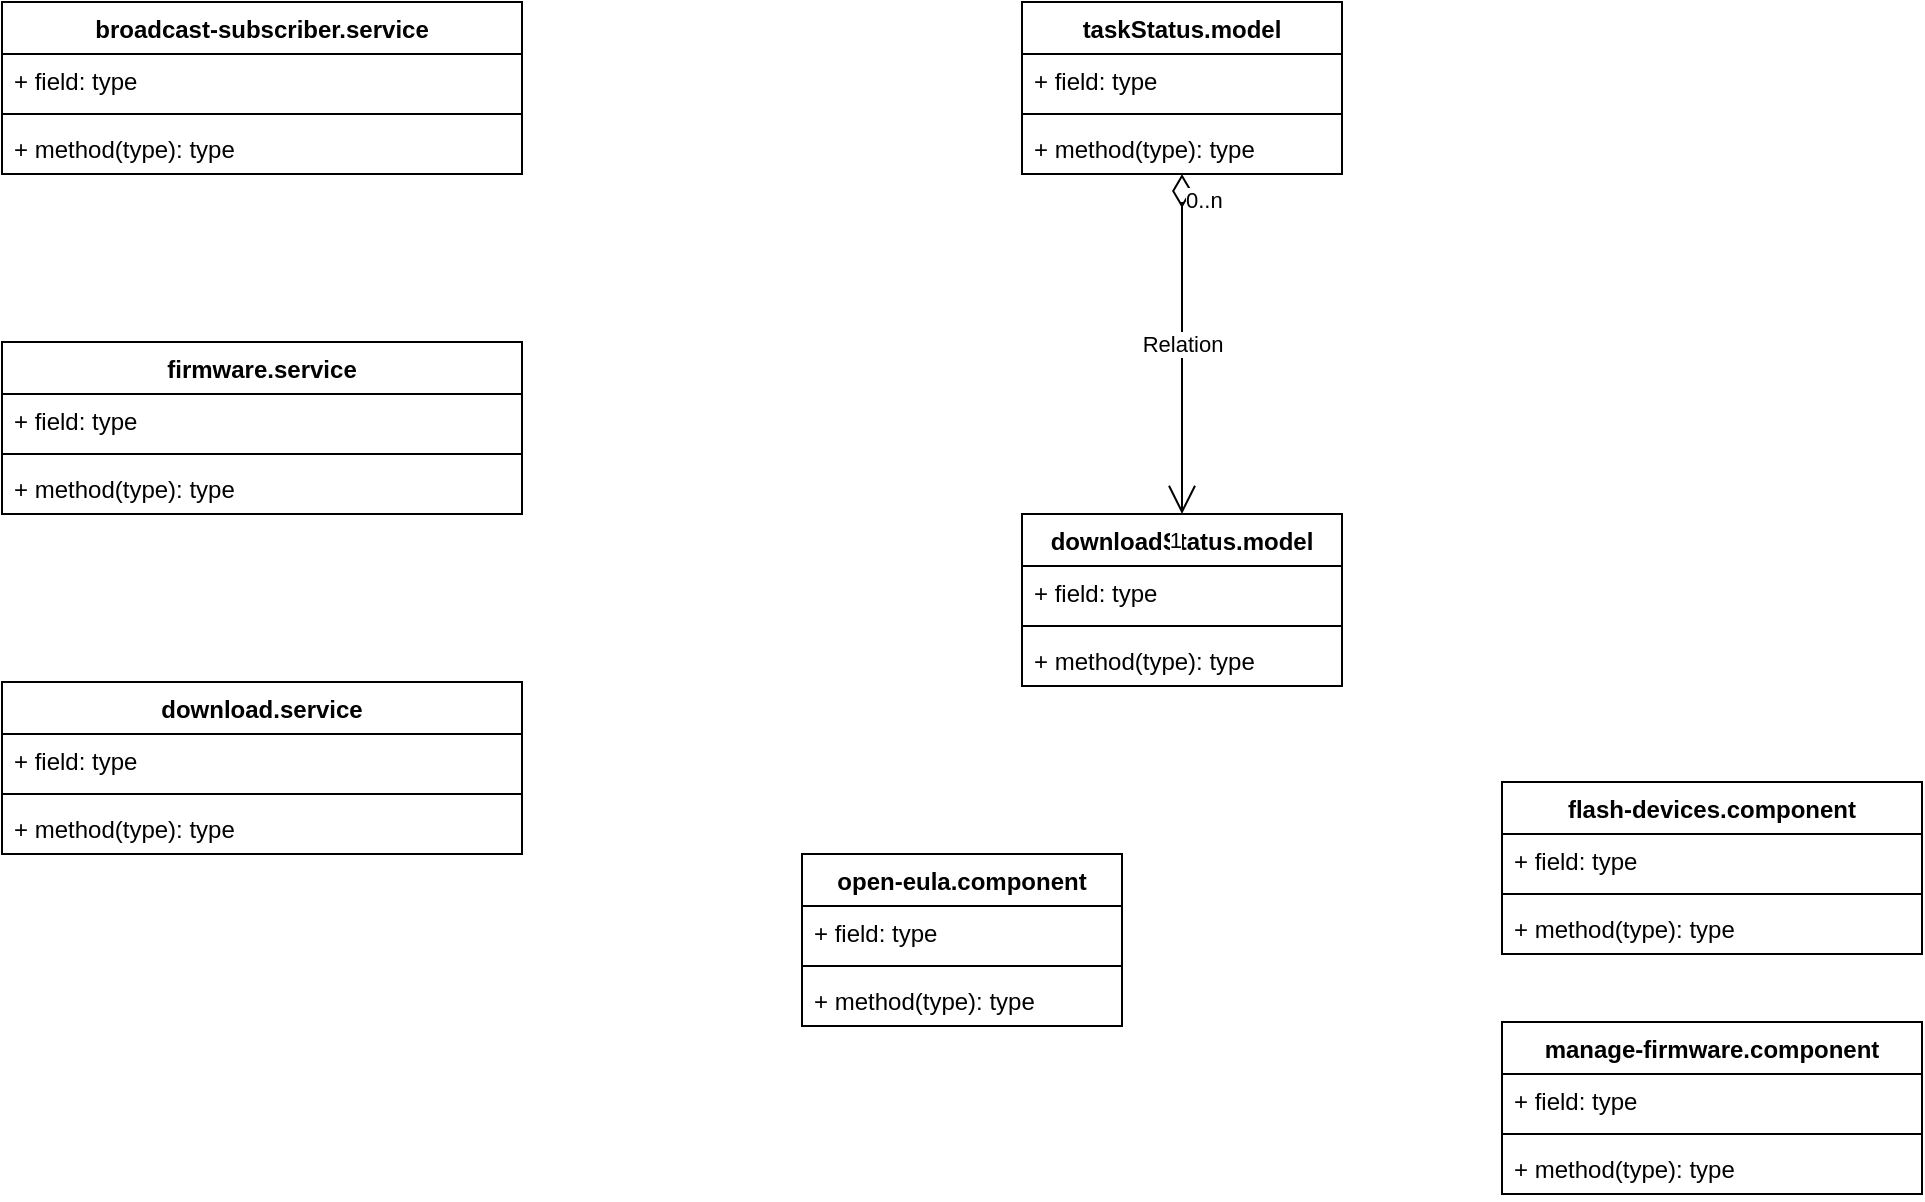 <mxfile version="16.6.4" type="github">
  <diagram id="-cyDRBwP1vhpDihsnvPP" name="Page-1">
    <mxGraphModel dx="946" dy="646" grid="1" gridSize="10" guides="1" tooltips="1" connect="1" arrows="1" fold="1" page="0" pageScale="1" pageWidth="827" pageHeight="1169" math="0" shadow="0">
      <root>
        <mxCell id="0" />
        <mxCell id="1" parent="0" />
        <mxCell id="HHEBz9SGS_DQccH___nx-1" value="broadcast-subscriber.service" style="swimlane;fontStyle=1;align=center;verticalAlign=top;childLayout=stackLayout;horizontal=1;startSize=26;horizontalStack=0;resizeParent=1;resizeParentMax=0;resizeLast=0;collapsible=1;marginBottom=0;" vertex="1" parent="1">
          <mxGeometry x="120" y="150" width="260" height="86" as="geometry" />
        </mxCell>
        <mxCell id="HHEBz9SGS_DQccH___nx-2" value="+ field: type" style="text;strokeColor=none;fillColor=none;align=left;verticalAlign=top;spacingLeft=4;spacingRight=4;overflow=hidden;rotatable=0;points=[[0,0.5],[1,0.5]];portConstraint=eastwest;" vertex="1" parent="HHEBz9SGS_DQccH___nx-1">
          <mxGeometry y="26" width="260" height="26" as="geometry" />
        </mxCell>
        <mxCell id="HHEBz9SGS_DQccH___nx-3" value="" style="line;strokeWidth=1;fillColor=none;align=left;verticalAlign=middle;spacingTop=-1;spacingLeft=3;spacingRight=3;rotatable=0;labelPosition=right;points=[];portConstraint=eastwest;" vertex="1" parent="HHEBz9SGS_DQccH___nx-1">
          <mxGeometry y="52" width="260" height="8" as="geometry" />
        </mxCell>
        <mxCell id="HHEBz9SGS_DQccH___nx-4" value="+ method(type): type" style="text;strokeColor=none;fillColor=none;align=left;verticalAlign=top;spacingLeft=4;spacingRight=4;overflow=hidden;rotatable=0;points=[[0,0.5],[1,0.5]];portConstraint=eastwest;" vertex="1" parent="HHEBz9SGS_DQccH___nx-1">
          <mxGeometry y="60" width="260" height="26" as="geometry" />
        </mxCell>
        <mxCell id="HHEBz9SGS_DQccH___nx-5" value="download.service" style="swimlane;fontStyle=1;align=center;verticalAlign=top;childLayout=stackLayout;horizontal=1;startSize=26;horizontalStack=0;resizeParent=1;resizeParentMax=0;resizeLast=0;collapsible=1;marginBottom=0;" vertex="1" parent="1">
          <mxGeometry x="120" y="490" width="260" height="86" as="geometry" />
        </mxCell>
        <mxCell id="HHEBz9SGS_DQccH___nx-6" value="+ field: type" style="text;strokeColor=none;fillColor=none;align=left;verticalAlign=top;spacingLeft=4;spacingRight=4;overflow=hidden;rotatable=0;points=[[0,0.5],[1,0.5]];portConstraint=eastwest;" vertex="1" parent="HHEBz9SGS_DQccH___nx-5">
          <mxGeometry y="26" width="260" height="26" as="geometry" />
        </mxCell>
        <mxCell id="HHEBz9SGS_DQccH___nx-7" value="" style="line;strokeWidth=1;fillColor=none;align=left;verticalAlign=middle;spacingTop=-1;spacingLeft=3;spacingRight=3;rotatable=0;labelPosition=right;points=[];portConstraint=eastwest;" vertex="1" parent="HHEBz9SGS_DQccH___nx-5">
          <mxGeometry y="52" width="260" height="8" as="geometry" />
        </mxCell>
        <mxCell id="HHEBz9SGS_DQccH___nx-8" value="+ method(type): type" style="text;strokeColor=none;fillColor=none;align=left;verticalAlign=top;spacingLeft=4;spacingRight=4;overflow=hidden;rotatable=0;points=[[0,0.5],[1,0.5]];portConstraint=eastwest;" vertex="1" parent="HHEBz9SGS_DQccH___nx-5">
          <mxGeometry y="60" width="260" height="26" as="geometry" />
        </mxCell>
        <mxCell id="HHEBz9SGS_DQccH___nx-9" value="firmware.service" style="swimlane;fontStyle=1;align=center;verticalAlign=top;childLayout=stackLayout;horizontal=1;startSize=26;horizontalStack=0;resizeParent=1;resizeParentMax=0;resizeLast=0;collapsible=1;marginBottom=0;" vertex="1" parent="1">
          <mxGeometry x="120" y="320" width="260" height="86" as="geometry" />
        </mxCell>
        <mxCell id="HHEBz9SGS_DQccH___nx-10" value="+ field: type" style="text;strokeColor=none;fillColor=none;align=left;verticalAlign=top;spacingLeft=4;spacingRight=4;overflow=hidden;rotatable=0;points=[[0,0.5],[1,0.5]];portConstraint=eastwest;" vertex="1" parent="HHEBz9SGS_DQccH___nx-9">
          <mxGeometry y="26" width="260" height="26" as="geometry" />
        </mxCell>
        <mxCell id="HHEBz9SGS_DQccH___nx-11" value="" style="line;strokeWidth=1;fillColor=none;align=left;verticalAlign=middle;spacingTop=-1;spacingLeft=3;spacingRight=3;rotatable=0;labelPosition=right;points=[];portConstraint=eastwest;" vertex="1" parent="HHEBz9SGS_DQccH___nx-9">
          <mxGeometry y="52" width="260" height="8" as="geometry" />
        </mxCell>
        <mxCell id="HHEBz9SGS_DQccH___nx-12" value="+ method(type): type" style="text;strokeColor=none;fillColor=none;align=left;verticalAlign=top;spacingLeft=4;spacingRight=4;overflow=hidden;rotatable=0;points=[[0,0.5],[1,0.5]];portConstraint=eastwest;" vertex="1" parent="HHEBz9SGS_DQccH___nx-9">
          <mxGeometry y="60" width="260" height="26" as="geometry" />
        </mxCell>
        <mxCell id="HHEBz9SGS_DQccH___nx-13" value="taskStatus.model" style="swimlane;fontStyle=1;align=center;verticalAlign=top;childLayout=stackLayout;horizontal=1;startSize=26;horizontalStack=0;resizeParent=1;resizeParentMax=0;resizeLast=0;collapsible=1;marginBottom=0;" vertex="1" parent="1">
          <mxGeometry x="630" y="150" width="160" height="86" as="geometry" />
        </mxCell>
        <mxCell id="HHEBz9SGS_DQccH___nx-14" value="+ field: type" style="text;strokeColor=none;fillColor=none;align=left;verticalAlign=top;spacingLeft=4;spacingRight=4;overflow=hidden;rotatable=0;points=[[0,0.5],[1,0.5]];portConstraint=eastwest;" vertex="1" parent="HHEBz9SGS_DQccH___nx-13">
          <mxGeometry y="26" width="160" height="26" as="geometry" />
        </mxCell>
        <mxCell id="HHEBz9SGS_DQccH___nx-15" value="" style="line;strokeWidth=1;fillColor=none;align=left;verticalAlign=middle;spacingTop=-1;spacingLeft=3;spacingRight=3;rotatable=0;labelPosition=right;points=[];portConstraint=eastwest;" vertex="1" parent="HHEBz9SGS_DQccH___nx-13">
          <mxGeometry y="52" width="160" height="8" as="geometry" />
        </mxCell>
        <mxCell id="HHEBz9SGS_DQccH___nx-16" value="+ method(type): type" style="text;strokeColor=none;fillColor=none;align=left;verticalAlign=top;spacingLeft=4;spacingRight=4;overflow=hidden;rotatable=0;points=[[0,0.5],[1,0.5]];portConstraint=eastwest;" vertex="1" parent="HHEBz9SGS_DQccH___nx-13">
          <mxGeometry y="60" width="160" height="26" as="geometry" />
        </mxCell>
        <mxCell id="HHEBz9SGS_DQccH___nx-17" value="downloadStatus.model" style="swimlane;fontStyle=1;align=center;verticalAlign=top;childLayout=stackLayout;horizontal=1;startSize=26;horizontalStack=0;resizeParent=1;resizeParentMax=0;resizeLast=0;collapsible=1;marginBottom=0;" vertex="1" parent="1">
          <mxGeometry x="630" y="406" width="160" height="86" as="geometry" />
        </mxCell>
        <mxCell id="HHEBz9SGS_DQccH___nx-18" value="+ field: type" style="text;strokeColor=none;fillColor=none;align=left;verticalAlign=top;spacingLeft=4;spacingRight=4;overflow=hidden;rotatable=0;points=[[0,0.5],[1,0.5]];portConstraint=eastwest;" vertex="1" parent="HHEBz9SGS_DQccH___nx-17">
          <mxGeometry y="26" width="160" height="26" as="geometry" />
        </mxCell>
        <mxCell id="HHEBz9SGS_DQccH___nx-19" value="" style="line;strokeWidth=1;fillColor=none;align=left;verticalAlign=middle;spacingTop=-1;spacingLeft=3;spacingRight=3;rotatable=0;labelPosition=right;points=[];portConstraint=eastwest;" vertex="1" parent="HHEBz9SGS_DQccH___nx-17">
          <mxGeometry y="52" width="160" height="8" as="geometry" />
        </mxCell>
        <mxCell id="HHEBz9SGS_DQccH___nx-20" value="+ method(type): type" style="text;strokeColor=none;fillColor=none;align=left;verticalAlign=top;spacingLeft=4;spacingRight=4;overflow=hidden;rotatable=0;points=[[0,0.5],[1,0.5]];portConstraint=eastwest;" vertex="1" parent="HHEBz9SGS_DQccH___nx-17">
          <mxGeometry y="60" width="160" height="26" as="geometry" />
        </mxCell>
        <mxCell id="HHEBz9SGS_DQccH___nx-21" value="Relation" style="endArrow=open;html=1;endSize=12;startArrow=diamondThin;startSize=14;startFill=0;edgeStyle=orthogonalEdgeStyle;rounded=0;entryX=0.5;entryY=0;entryDx=0;entryDy=0;" edge="1" parent="1" source="HHEBz9SGS_DQccH___nx-16" target="HHEBz9SGS_DQccH___nx-17">
          <mxGeometry relative="1" as="geometry">
            <mxPoint x="660" y="280" as="sourcePoint" />
            <mxPoint x="820" y="280" as="targetPoint" />
            <Array as="points">
              <mxPoint x="710" y="250" />
              <mxPoint x="710" y="250" />
            </Array>
          </mxGeometry>
        </mxCell>
        <mxCell id="HHEBz9SGS_DQccH___nx-22" value="0..n" style="edgeLabel;resizable=0;html=1;align=left;verticalAlign=top;" connectable="0" vertex="1" parent="HHEBz9SGS_DQccH___nx-21">
          <mxGeometry x="-1" relative="1" as="geometry" />
        </mxCell>
        <mxCell id="HHEBz9SGS_DQccH___nx-23" value="1" style="edgeLabel;resizable=0;html=1;align=right;verticalAlign=top;" connectable="0" vertex="1" parent="HHEBz9SGS_DQccH___nx-21">
          <mxGeometry x="1" relative="1" as="geometry" />
        </mxCell>
        <mxCell id="HHEBz9SGS_DQccH___nx-24" value="open-eula.component" style="swimlane;fontStyle=1;align=center;verticalAlign=top;childLayout=stackLayout;horizontal=1;startSize=26;horizontalStack=0;resizeParent=1;resizeParentMax=0;resizeLast=0;collapsible=1;marginBottom=0;" vertex="1" parent="1">
          <mxGeometry x="520" y="576" width="160" height="86" as="geometry" />
        </mxCell>
        <mxCell id="HHEBz9SGS_DQccH___nx-25" value="+ field: type" style="text;strokeColor=none;fillColor=none;align=left;verticalAlign=top;spacingLeft=4;spacingRight=4;overflow=hidden;rotatable=0;points=[[0,0.5],[1,0.5]];portConstraint=eastwest;" vertex="1" parent="HHEBz9SGS_DQccH___nx-24">
          <mxGeometry y="26" width="160" height="26" as="geometry" />
        </mxCell>
        <mxCell id="HHEBz9SGS_DQccH___nx-26" value="" style="line;strokeWidth=1;fillColor=none;align=left;verticalAlign=middle;spacingTop=-1;spacingLeft=3;spacingRight=3;rotatable=0;labelPosition=right;points=[];portConstraint=eastwest;" vertex="1" parent="HHEBz9SGS_DQccH___nx-24">
          <mxGeometry y="52" width="160" height="8" as="geometry" />
        </mxCell>
        <mxCell id="HHEBz9SGS_DQccH___nx-27" value="+ method(type): type" style="text;strokeColor=none;fillColor=none;align=left;verticalAlign=top;spacingLeft=4;spacingRight=4;overflow=hidden;rotatable=0;points=[[0,0.5],[1,0.5]];portConstraint=eastwest;" vertex="1" parent="HHEBz9SGS_DQccH___nx-24">
          <mxGeometry y="60" width="160" height="26" as="geometry" />
        </mxCell>
        <mxCell id="HHEBz9SGS_DQccH___nx-28" value="flash-devices.component" style="swimlane;fontStyle=1;align=center;verticalAlign=top;childLayout=stackLayout;horizontal=1;startSize=26;horizontalStack=0;resizeParent=1;resizeParentMax=0;resizeLast=0;collapsible=1;marginBottom=0;" vertex="1" parent="1">
          <mxGeometry x="870" y="540" width="210" height="86" as="geometry" />
        </mxCell>
        <mxCell id="HHEBz9SGS_DQccH___nx-29" value="+ field: type" style="text;strokeColor=none;fillColor=none;align=left;verticalAlign=top;spacingLeft=4;spacingRight=4;overflow=hidden;rotatable=0;points=[[0,0.5],[1,0.5]];portConstraint=eastwest;" vertex="1" parent="HHEBz9SGS_DQccH___nx-28">
          <mxGeometry y="26" width="210" height="26" as="geometry" />
        </mxCell>
        <mxCell id="HHEBz9SGS_DQccH___nx-30" value="" style="line;strokeWidth=1;fillColor=none;align=left;verticalAlign=middle;spacingTop=-1;spacingLeft=3;spacingRight=3;rotatable=0;labelPosition=right;points=[];portConstraint=eastwest;" vertex="1" parent="HHEBz9SGS_DQccH___nx-28">
          <mxGeometry y="52" width="210" height="8" as="geometry" />
        </mxCell>
        <mxCell id="HHEBz9SGS_DQccH___nx-31" value="+ method(type): type" style="text;strokeColor=none;fillColor=none;align=left;verticalAlign=top;spacingLeft=4;spacingRight=4;overflow=hidden;rotatable=0;points=[[0,0.5],[1,0.5]];portConstraint=eastwest;" vertex="1" parent="HHEBz9SGS_DQccH___nx-28">
          <mxGeometry y="60" width="210" height="26" as="geometry" />
        </mxCell>
        <mxCell id="HHEBz9SGS_DQccH___nx-32" value="manage-firmware.component" style="swimlane;fontStyle=1;align=center;verticalAlign=top;childLayout=stackLayout;horizontal=1;startSize=26;horizontalStack=0;resizeParent=1;resizeParentMax=0;resizeLast=0;collapsible=1;marginBottom=0;" vertex="1" parent="1">
          <mxGeometry x="870" y="660" width="210" height="86" as="geometry" />
        </mxCell>
        <mxCell id="HHEBz9SGS_DQccH___nx-33" value="+ field: type" style="text;strokeColor=none;fillColor=none;align=left;verticalAlign=top;spacingLeft=4;spacingRight=4;overflow=hidden;rotatable=0;points=[[0,0.5],[1,0.5]];portConstraint=eastwest;" vertex="1" parent="HHEBz9SGS_DQccH___nx-32">
          <mxGeometry y="26" width="210" height="26" as="geometry" />
        </mxCell>
        <mxCell id="HHEBz9SGS_DQccH___nx-34" value="" style="line;strokeWidth=1;fillColor=none;align=left;verticalAlign=middle;spacingTop=-1;spacingLeft=3;spacingRight=3;rotatable=0;labelPosition=right;points=[];portConstraint=eastwest;" vertex="1" parent="HHEBz9SGS_DQccH___nx-32">
          <mxGeometry y="52" width="210" height="8" as="geometry" />
        </mxCell>
        <mxCell id="HHEBz9SGS_DQccH___nx-35" value="+ method(type): type" style="text;strokeColor=none;fillColor=none;align=left;verticalAlign=top;spacingLeft=4;spacingRight=4;overflow=hidden;rotatable=0;points=[[0,0.5],[1,0.5]];portConstraint=eastwest;" vertex="1" parent="HHEBz9SGS_DQccH___nx-32">
          <mxGeometry y="60" width="210" height="26" as="geometry" />
        </mxCell>
      </root>
    </mxGraphModel>
  </diagram>
</mxfile>
